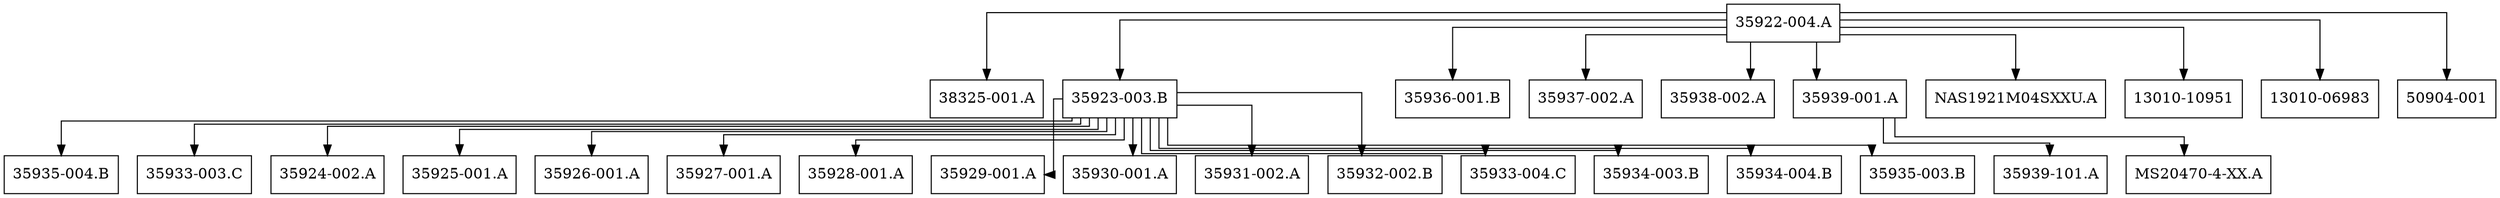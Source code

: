 digraph tree {
    splines=ortho
    node [shape=box]
    "35922-004.A";
    "38325-001.A";
    "35923-003.B";
    "35935-004.B";
    "35933-003.C";
    "35924-002.A";
    "35925-001.A";
    "35926-001.A";
    "35927-001.A";
    "35928-001.A";
    "35929-001.A";
    "35930-001.A";
    "35931-002.A";
    "35932-002.B";
    "35933-004.C";
    "35934-003.B";
    "35934-004.B";
    "35935-003.B";
    "35936-001.B";
    "35937-002.A";
    "35938-002.A";
    "35939-001.A";
    "35939-101.A";
    "MS20470-4-XX.A";
    "NAS1921M04SXXU.A";
    "13010-10951";
    "13010-06983";
    "50904-001";
    "35922-004.A" -> "38325-001.A";
    "35922-004.A" -> "35923-003.B";
    "35922-004.A" -> "35936-001.B";
    "35922-004.A" -> "35937-002.A";
    "35922-004.A" -> "35938-002.A";
    "35922-004.A" -> "35939-001.A";
    "35922-004.A" -> "NAS1921M04SXXU.A";
    "35922-004.A" -> "13010-10951";
    "35922-004.A" -> "13010-06983";
    "35922-004.A" -> "50904-001";
    "35923-003.B" -> "35935-004.B";
    "35923-003.B" -> "35933-003.C";
    "35923-003.B" -> "35924-002.A";
    "35923-003.B" -> "35925-001.A";
    "35923-003.B" -> "35926-001.A";
    "35923-003.B" -> "35927-001.A";
    "35923-003.B" -> "35928-001.A";
    "35923-003.B" -> "35929-001.A";
    "35923-003.B" -> "35930-001.A";
    "35923-003.B" -> "35931-002.A";
    "35923-003.B" -> "35932-002.B";
    "35923-003.B" -> "35933-004.C";
    "35923-003.B" -> "35934-003.B";
    "35923-003.B" -> "35934-004.B";
    "35923-003.B" -> "35935-003.B";
    "35939-001.A" -> "35939-101.A";
    "35939-001.A" -> "MS20470-4-XX.A";
}
